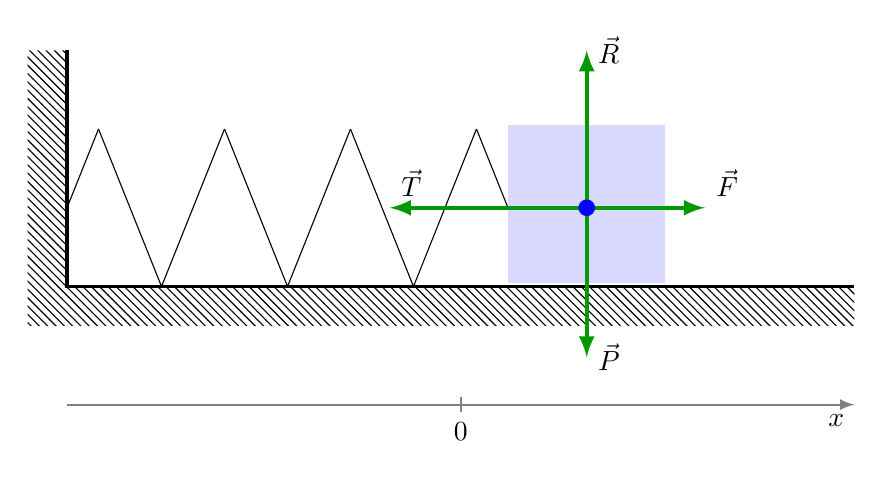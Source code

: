 \begin{tikzpicture}


\draw[very thick]  (-5,2)--(-5,-1)--(5,-1);
\fill[pattern=north west lines]  (-5,2) -- (-5.5,2) -- (-5.5,-1.5) -- (5,-1.5) -- (5,-1) -- (-5,-1)--(-5,2)-- cycle;

\draw[->,>=latex,thick,gray] (-5,-2.5) -- (5,-2.5) node[below left,black] {$x$};
\draw[thick,gray] (0,-2.4)--(0,-2.6) node[below, black] {$0$};


\def\k{0.4}
\draw (-5,0)--({-5+\k},1);
\foreach \i in {1,3,...,5} {
  \draw ({-5+(2*\i-1)*\k},1)--({-5+(2*\i+1)*\k},-1)--({-5+(2*\i+3)*\k},1);
}
\def\i{7}
\draw ({-5+(2*\i-1)*\k},1)--({-5+(2*\i)*\k},0);



\coordinate (P) at (1.6,0) ;
\fill[blue!15] ($(P)+(1,1.05)$)-- ++ (0,-2)--++(-2,0)--++(0,2)--cycle;
\draw[->,>=latex, ultra thick, green!60!black] (P)-- + (0,-1.9) node[right,  black] {$\vec P$};
\draw[->,>=latex, ultra thick, green!60!black] (P)-- + (0,2) node[right,  black] {$\vec R$};
\draw[->,>=latex, ultra thick, green!60!black] (P)-- + (1.5,0) node[above right,  black] {$\vec F$};
\draw[->,>=latex, ultra thick, green!60!black] (P)-- + (-2.5,0) node[above right,  black] {$\vec T$};


  \fill[blue]  (P) circle (3pt);
\end{tikzpicture}

